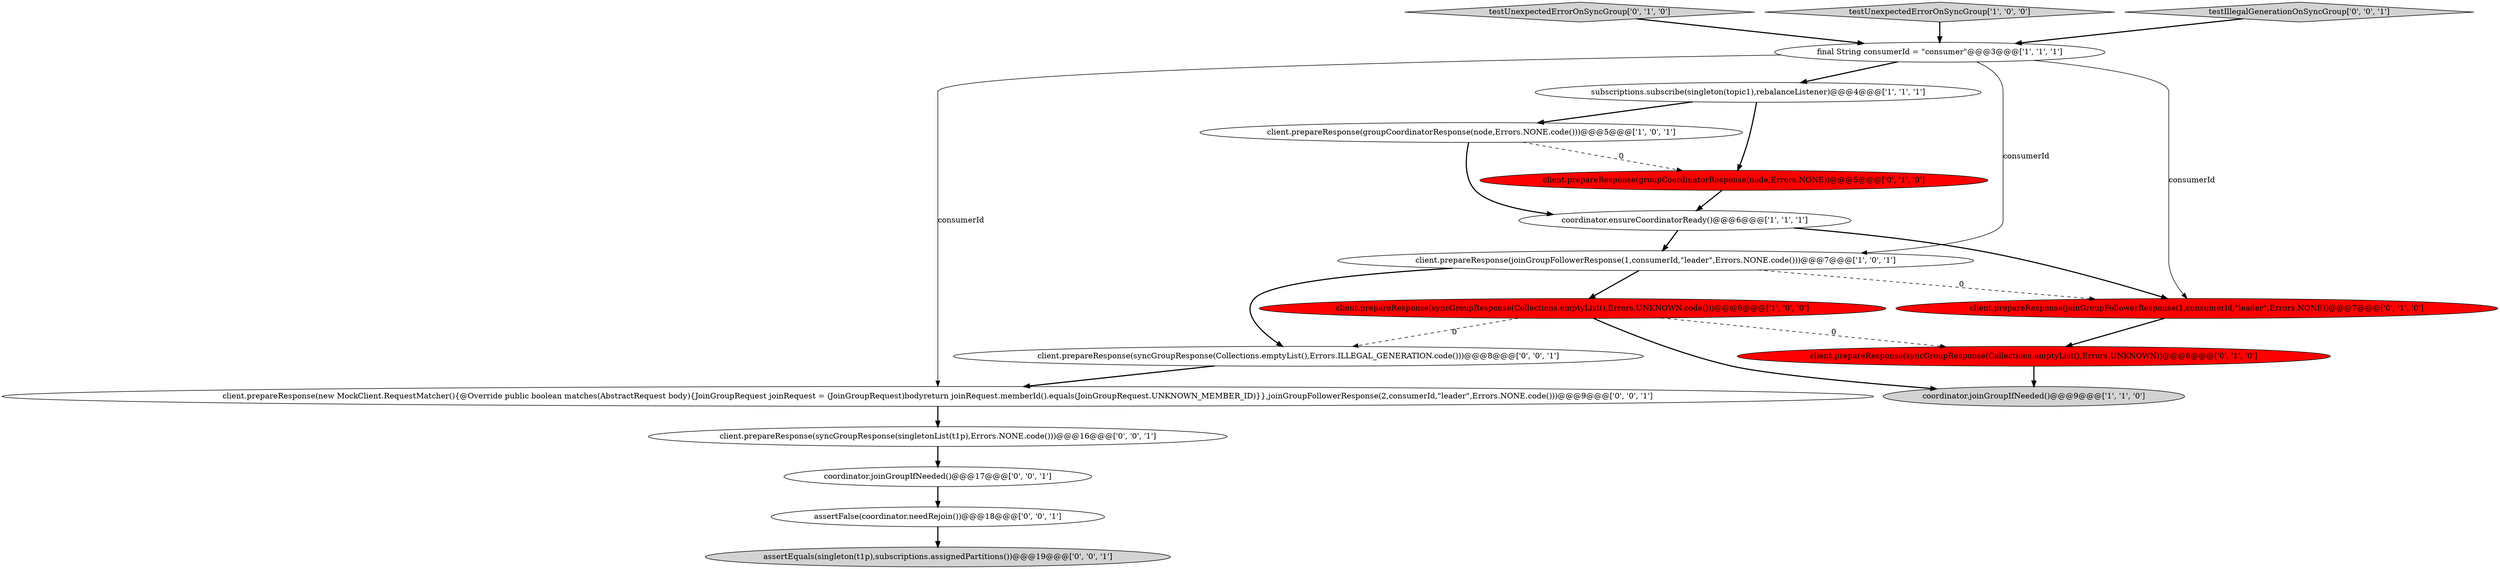 digraph {
0 [style = filled, label = "client.prepareResponse(joinGroupFollowerResponse(1,consumerId,\"leader\",Errors.NONE.code()))@@@7@@@['1', '0', '1']", fillcolor = white, shape = ellipse image = "AAA0AAABBB1BBB"];
3 [style = filled, label = "coordinator.ensureCoordinatorReady()@@@6@@@['1', '1', '1']", fillcolor = white, shape = ellipse image = "AAA0AAABBB1BBB"];
17 [style = filled, label = "coordinator.joinGroupIfNeeded()@@@17@@@['0', '0', '1']", fillcolor = white, shape = ellipse image = "AAA0AAABBB3BBB"];
15 [style = filled, label = "client.prepareResponse(syncGroupResponse(singletonList(t1p),Errors.NONE.code()))@@@16@@@['0', '0', '1']", fillcolor = white, shape = ellipse image = "AAA0AAABBB3BBB"];
7 [style = filled, label = "client.prepareResponse(groupCoordinatorResponse(node,Errors.NONE.code()))@@@5@@@['1', '0', '1']", fillcolor = white, shape = ellipse image = "AAA0AAABBB1BBB"];
8 [style = filled, label = "client.prepareResponse(groupCoordinatorResponse(node,Errors.NONE))@@@5@@@['0', '1', '0']", fillcolor = red, shape = ellipse image = "AAA1AAABBB2BBB"];
2 [style = filled, label = "final String consumerId = \"consumer\"@@@3@@@['1', '1', '1']", fillcolor = white, shape = ellipse image = "AAA0AAABBB1BBB"];
5 [style = filled, label = "coordinator.joinGroupIfNeeded()@@@9@@@['1', '1', '0']", fillcolor = lightgray, shape = ellipse image = "AAA0AAABBB1BBB"];
18 [style = filled, label = "assertFalse(coordinator.needRejoin())@@@18@@@['0', '0', '1']", fillcolor = white, shape = ellipse image = "AAA0AAABBB3BBB"];
13 [style = filled, label = "assertEquals(singleton(t1p),subscriptions.assignedPartitions())@@@19@@@['0', '0', '1']", fillcolor = lightgray, shape = ellipse image = "AAA0AAABBB3BBB"];
4 [style = filled, label = "subscriptions.subscribe(singleton(topic1),rebalanceListener)@@@4@@@['1', '1', '1']", fillcolor = white, shape = ellipse image = "AAA0AAABBB1BBB"];
12 [style = filled, label = "client.prepareResponse(new MockClient.RequestMatcher(){@Override public boolean matches(AbstractRequest body){JoinGroupRequest joinRequest = (JoinGroupRequest)bodyreturn joinRequest.memberId().equals(JoinGroupRequest.UNKNOWN_MEMBER_ID)}},joinGroupFollowerResponse(2,consumerId,\"leader\",Errors.NONE.code()))@@@9@@@['0', '0', '1']", fillcolor = white, shape = ellipse image = "AAA0AAABBB3BBB"];
14 [style = filled, label = "client.prepareResponse(syncGroupResponse(Collections.emptyList(),Errors.ILLEGAL_GENERATION.code()))@@@8@@@['0', '0', '1']", fillcolor = white, shape = ellipse image = "AAA0AAABBB3BBB"];
9 [style = filled, label = "testUnexpectedErrorOnSyncGroup['0', '1', '0']", fillcolor = lightgray, shape = diamond image = "AAA0AAABBB2BBB"];
1 [style = filled, label = "testUnexpectedErrorOnSyncGroup['1', '0', '0']", fillcolor = lightgray, shape = diamond image = "AAA0AAABBB1BBB"];
11 [style = filled, label = "client.prepareResponse(joinGroupFollowerResponse(1,consumerId,\"leader\",Errors.NONE))@@@7@@@['0', '1', '0']", fillcolor = red, shape = ellipse image = "AAA1AAABBB2BBB"];
10 [style = filled, label = "client.prepareResponse(syncGroupResponse(Collections.emptyList(),Errors.UNKNOWN))@@@8@@@['0', '1', '0']", fillcolor = red, shape = ellipse image = "AAA1AAABBB2BBB"];
16 [style = filled, label = "testIllegalGenerationOnSyncGroup['0', '0', '1']", fillcolor = lightgray, shape = diamond image = "AAA0AAABBB3BBB"];
6 [style = filled, label = "client.prepareResponse(syncGroupResponse(Collections.emptyList(),Errors.UNKNOWN.code()))@@@8@@@['1', '0', '0']", fillcolor = red, shape = ellipse image = "AAA1AAABBB1BBB"];
2->12 [style = solid, label="consumerId"];
0->6 [style = bold, label=""];
9->2 [style = bold, label=""];
8->3 [style = bold, label=""];
12->15 [style = bold, label=""];
7->8 [style = dashed, label="0"];
3->11 [style = bold, label=""];
2->11 [style = solid, label="consumerId"];
0->11 [style = dashed, label="0"];
6->14 [style = dashed, label="0"];
16->2 [style = bold, label=""];
2->4 [style = bold, label=""];
7->3 [style = bold, label=""];
4->7 [style = bold, label=""];
3->0 [style = bold, label=""];
6->10 [style = dashed, label="0"];
6->5 [style = bold, label=""];
15->17 [style = bold, label=""];
0->14 [style = bold, label=""];
10->5 [style = bold, label=""];
2->0 [style = solid, label="consumerId"];
11->10 [style = bold, label=""];
14->12 [style = bold, label=""];
18->13 [style = bold, label=""];
4->8 [style = bold, label=""];
1->2 [style = bold, label=""];
17->18 [style = bold, label=""];
}
